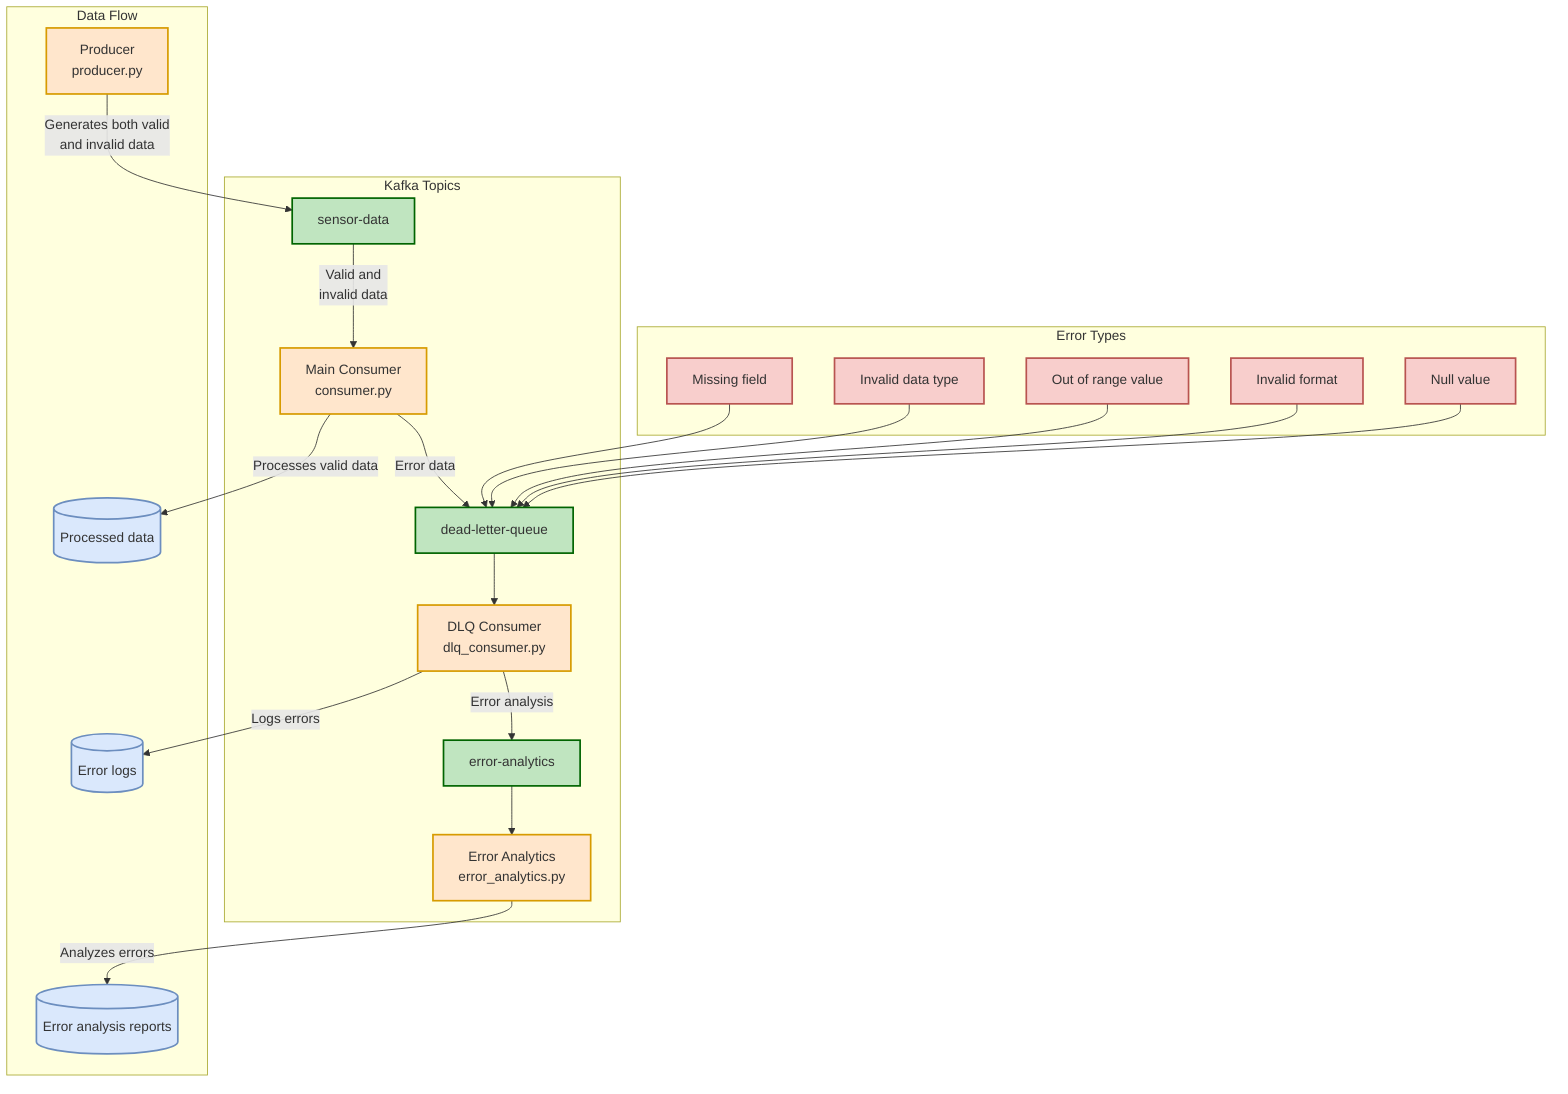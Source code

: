graph TD
    subgraph "Kafka Topics"
        SensorData["sensor-data"] --> |"Valid and\ninvalid data"| Consumer
        Consumer --> |"Error data"| DLQ["dead-letter-queue"]
        DLQ --> DLQConsumer["DLQ Consumer"]
        DLQConsumer --> |"Error analysis"| ErrorAnalytics["error-analytics"]
        ErrorAnalytics --> ErrConsumer["Error Analytics Consumer"]
    end
    
    subgraph "Data Flow"
        Producer["Producer<br>producer.py"] --> |"Generates both valid<br>and invalid data"| SensorData
        Consumer["Main Consumer<br>consumer.py"] --> |"Processes valid data"| ProcessedData[("Processed data")]
        DLQConsumer["DLQ Consumer<br>dlq_consumer.py"] --> |"Logs errors"| DLQLogs[("Error logs")]
        ErrConsumer["Error Analytics<br>error_analytics.py"] --> |"Analyzes errors"| ErrorReports[("Error analysis reports")]
    end
    
    subgraph "Error Types"
        MissingField["Missing field"] --> DLQ
        InvalidType["Invalid data type"] --> DLQ
        OutOfRange["Out of range value"] --> DLQ
        InvalidFormat["Invalid format"] --> DLQ
        NullValue["Null value"] --> DLQ
    end
    
    classDef kafka fill:#c0e5c0,stroke:#006400,stroke-width:2px;
    classDef process fill:#ffe6cc,stroke:#d79b00,stroke-width:2px;
    classDef error fill:#f8cecc,stroke:#b85450,stroke-width:2px;
    classDef storage fill:#dae8fc,stroke:#6c8ebf,stroke-width:2px;
    
    class SensorData,DLQ,ErrorAnalytics kafka;
    class Producer,Consumer,DLQConsumer,ErrConsumer process;
    class MissingField,InvalidType,OutOfRange,InvalidFormat,NullValue error;
    class ProcessedData,DLQLogs,ErrorReports storage;